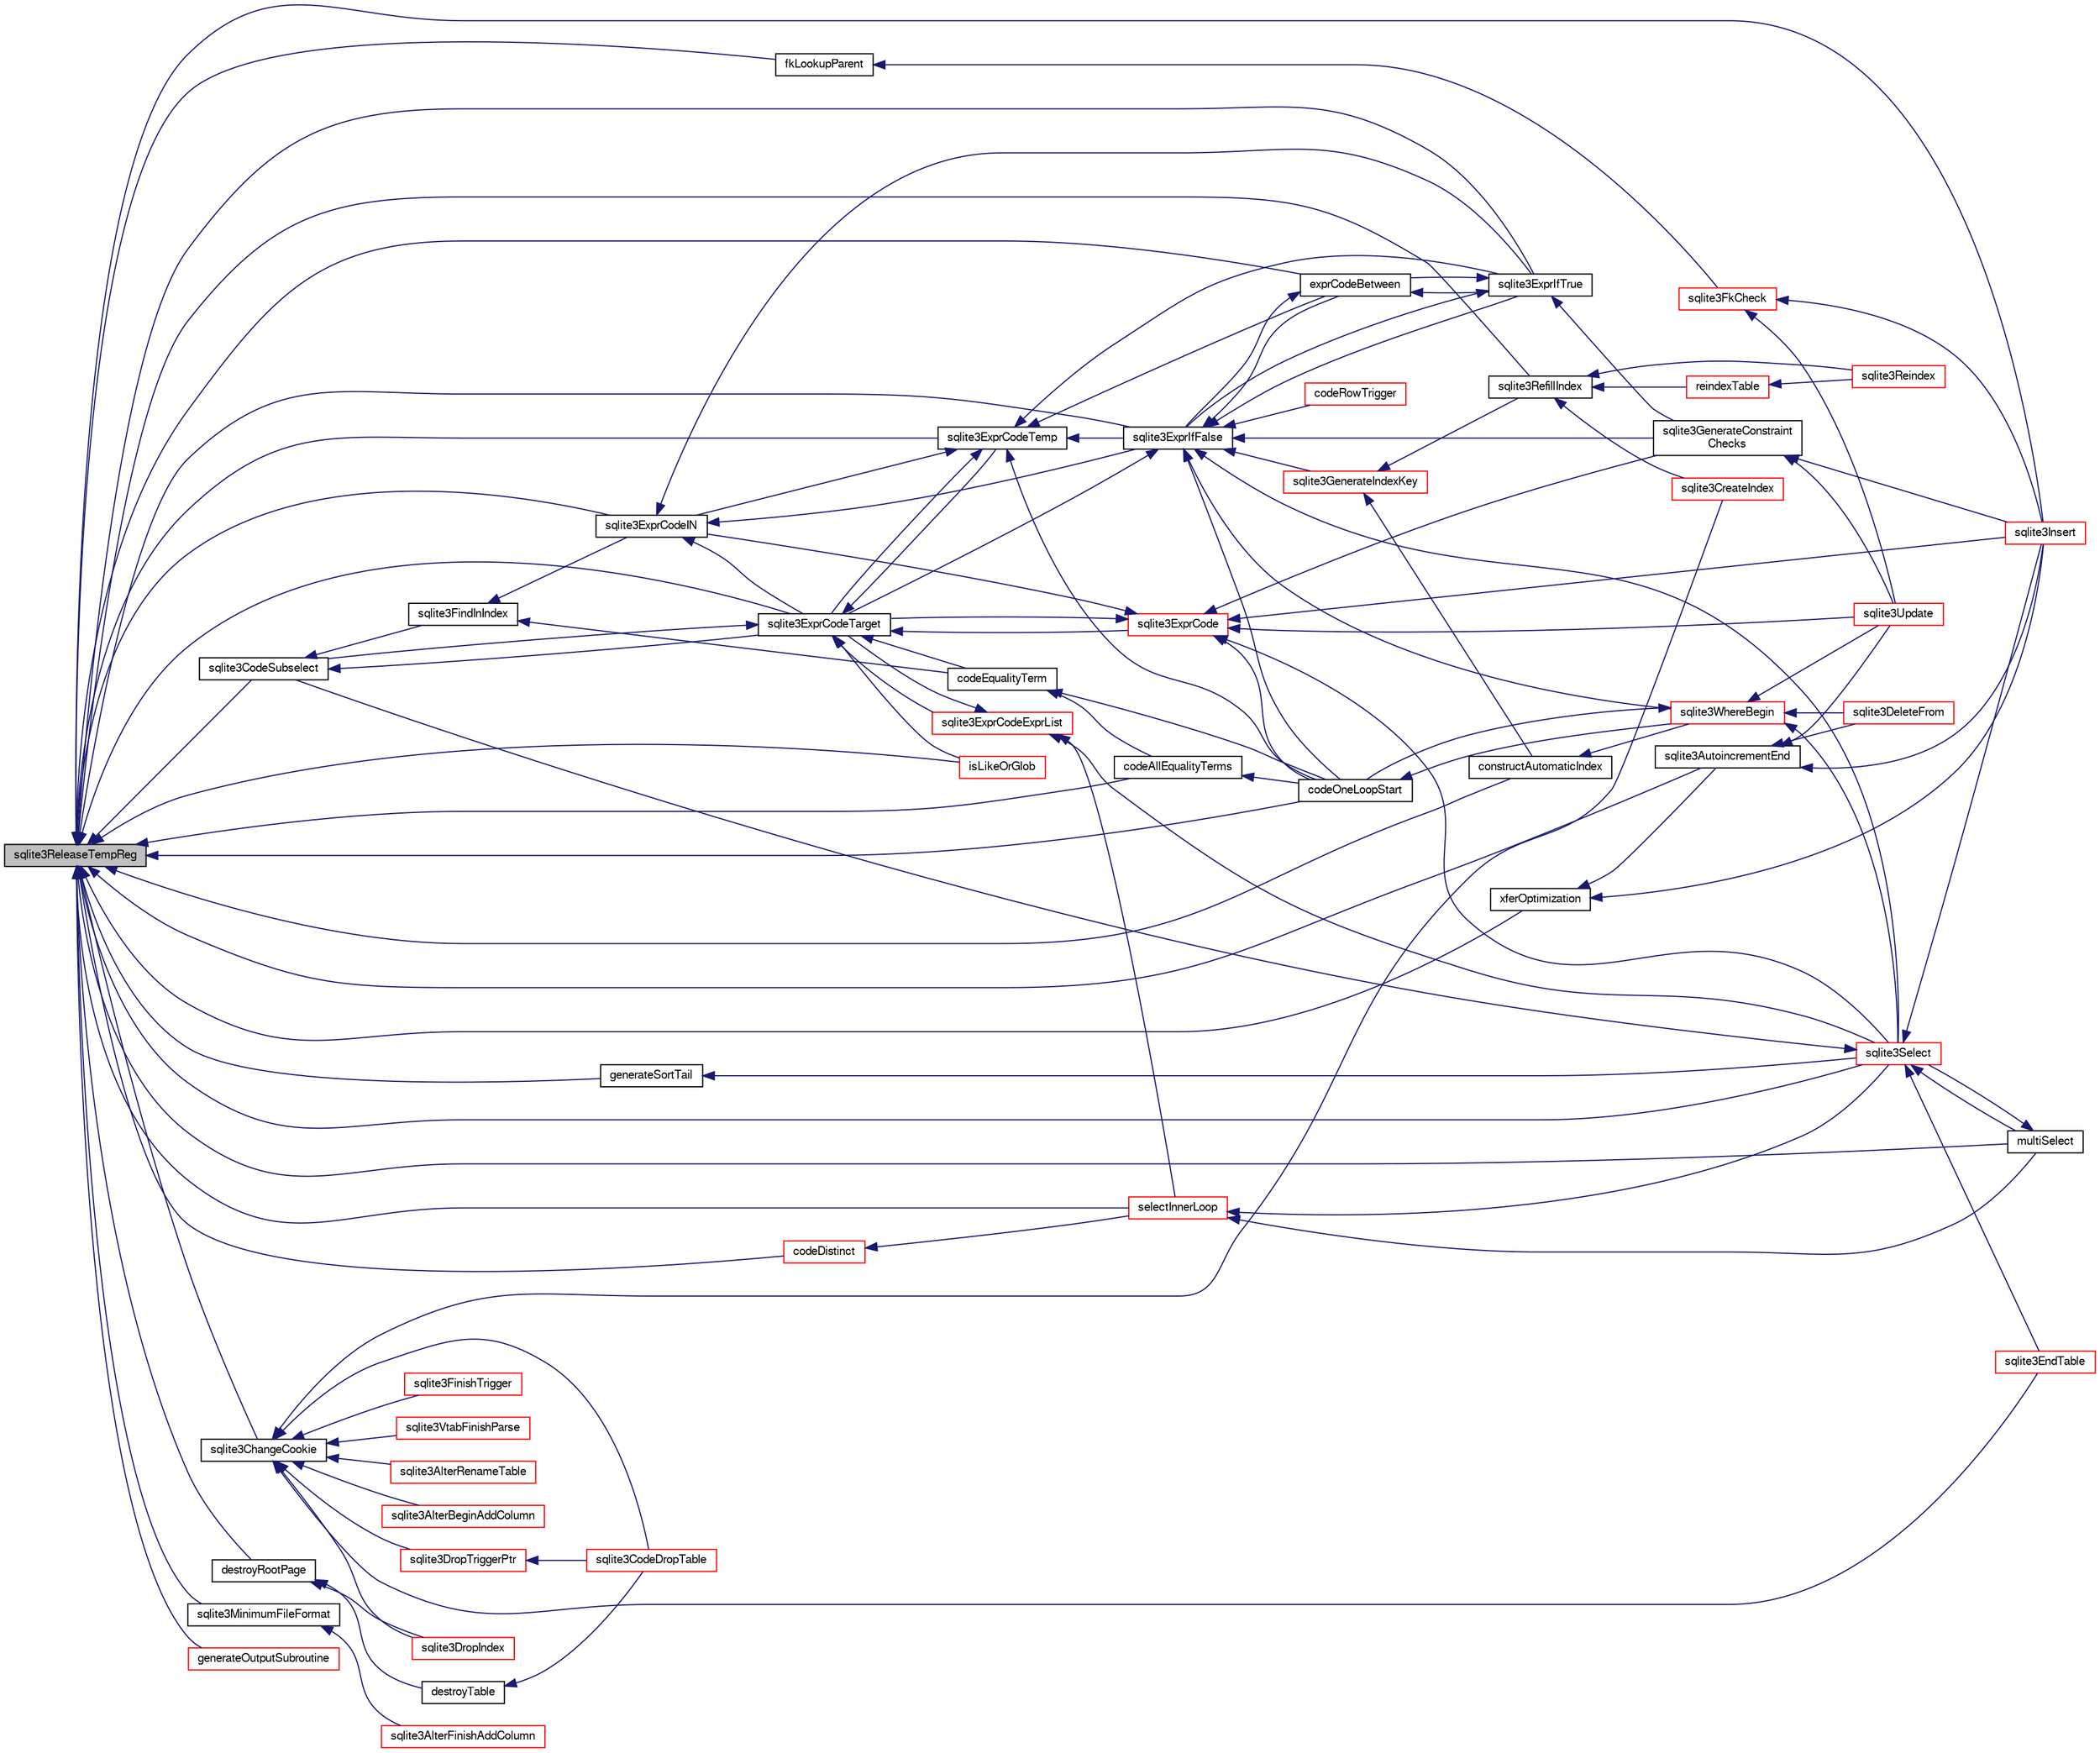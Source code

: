 digraph "sqlite3ReleaseTempReg"
{
  edge [fontname="FreeSans",fontsize="10",labelfontname="FreeSans",labelfontsize="10"];
  node [fontname="FreeSans",fontsize="10",shape=record];
  rankdir="LR";
  Node673552 [label="sqlite3ReleaseTempReg",height=0.2,width=0.4,color="black", fillcolor="grey75", style="filled", fontcolor="black"];
  Node673552 -> Node673553 [dir="back",color="midnightblue",fontsize="10",style="solid",fontname="FreeSans"];
  Node673553 [label="sqlite3CodeSubselect",height=0.2,width=0.4,color="black", fillcolor="white", style="filled",URL="$sqlite3_8c.html#aa69b46d2204a1d1b110107a1be12ee0c"];
  Node673553 -> Node673554 [dir="back",color="midnightblue",fontsize="10",style="solid",fontname="FreeSans"];
  Node673554 [label="sqlite3FindInIndex",height=0.2,width=0.4,color="black", fillcolor="white", style="filled",URL="$sqlite3_8c.html#af7d8c56ab0231f44bb5f87b3fafeffb2"];
  Node673554 -> Node673555 [dir="back",color="midnightblue",fontsize="10",style="solid",fontname="FreeSans"];
  Node673555 [label="sqlite3ExprCodeIN",height=0.2,width=0.4,color="black", fillcolor="white", style="filled",URL="$sqlite3_8c.html#ad9cf4f5b5ffb90c24a4a0900c8626193"];
  Node673555 -> Node673556 [dir="back",color="midnightblue",fontsize="10",style="solid",fontname="FreeSans"];
  Node673556 [label="sqlite3ExprCodeTarget",height=0.2,width=0.4,color="black", fillcolor="white", style="filled",URL="$sqlite3_8c.html#a4f308397a0a3ed299ed31aaa1ae2a293"];
  Node673556 -> Node673553 [dir="back",color="midnightblue",fontsize="10",style="solid",fontname="FreeSans"];
  Node673556 -> Node673557 [dir="back",color="midnightblue",fontsize="10",style="solid",fontname="FreeSans"];
  Node673557 [label="sqlite3ExprCodeTemp",height=0.2,width=0.4,color="black", fillcolor="white", style="filled",URL="$sqlite3_8c.html#a3bc5c1ccb3c5851847e2aeb4a84ae1fc"];
  Node673557 -> Node673555 [dir="back",color="midnightblue",fontsize="10",style="solid",fontname="FreeSans"];
  Node673557 -> Node673556 [dir="back",color="midnightblue",fontsize="10",style="solid",fontname="FreeSans"];
  Node673557 -> Node673558 [dir="back",color="midnightblue",fontsize="10",style="solid",fontname="FreeSans"];
  Node673558 [label="exprCodeBetween",height=0.2,width=0.4,color="black", fillcolor="white", style="filled",URL="$sqlite3_8c.html#abd053493214542bca8f406f42145d173"];
  Node673558 -> Node673559 [dir="back",color="midnightblue",fontsize="10",style="solid",fontname="FreeSans"];
  Node673559 [label="sqlite3ExprIfTrue",height=0.2,width=0.4,color="black", fillcolor="white", style="filled",URL="$sqlite3_8c.html#ad93a55237c23e1b743ab1f59df1a1444"];
  Node673559 -> Node673558 [dir="back",color="midnightblue",fontsize="10",style="solid",fontname="FreeSans"];
  Node673559 -> Node673560 [dir="back",color="midnightblue",fontsize="10",style="solid",fontname="FreeSans"];
  Node673560 [label="sqlite3ExprIfFalse",height=0.2,width=0.4,color="black", fillcolor="white", style="filled",URL="$sqlite3_8c.html#af97ecccb5d56e321e118414b08f65b71"];
  Node673560 -> Node673556 [dir="back",color="midnightblue",fontsize="10",style="solid",fontname="FreeSans"];
  Node673560 -> Node673558 [dir="back",color="midnightblue",fontsize="10",style="solid",fontname="FreeSans"];
  Node673560 -> Node673559 [dir="back",color="midnightblue",fontsize="10",style="solid",fontname="FreeSans"];
  Node673560 -> Node673561 [dir="back",color="midnightblue",fontsize="10",style="solid",fontname="FreeSans"];
  Node673561 [label="sqlite3GenerateIndexKey",height=0.2,width=0.4,color="red", fillcolor="white", style="filled",URL="$sqlite3_8c.html#ab85ac93d5c5e6760f45f07897be7f272"];
  Node673561 -> Node673562 [dir="back",color="midnightblue",fontsize="10",style="solid",fontname="FreeSans"];
  Node673562 [label="sqlite3RefillIndex",height=0.2,width=0.4,color="black", fillcolor="white", style="filled",URL="$sqlite3_8c.html#a17be5b679d9181b961ea9ba4a18d4f80"];
  Node673562 -> Node673563 [dir="back",color="midnightblue",fontsize="10",style="solid",fontname="FreeSans"];
  Node673563 [label="sqlite3CreateIndex",height=0.2,width=0.4,color="red", fillcolor="white", style="filled",URL="$sqlite3_8c.html#a8dbe5e590ab6c58a8c45f34f7c81e825"];
  Node673562 -> Node673570 [dir="back",color="midnightblue",fontsize="10",style="solid",fontname="FreeSans"];
  Node673570 [label="reindexTable",height=0.2,width=0.4,color="red", fillcolor="white", style="filled",URL="$sqlite3_8c.html#aaa297e36c19aa0d39c60bf95a03b04b6"];
  Node673570 -> Node673572 [dir="back",color="midnightblue",fontsize="10",style="solid",fontname="FreeSans"];
  Node673572 [label="sqlite3Reindex",height=0.2,width=0.4,color="red", fillcolor="white", style="filled",URL="$sqlite3_8c.html#abd189e31189391e1ef114b413ff4abbf"];
  Node673562 -> Node673572 [dir="back",color="midnightblue",fontsize="10",style="solid",fontname="FreeSans"];
  Node673561 -> Node673589 [dir="back",color="midnightblue",fontsize="10",style="solid",fontname="FreeSans"];
  Node673589 [label="constructAutomaticIndex",height=0.2,width=0.4,color="black", fillcolor="white", style="filled",URL="$sqlite3_8c.html#aad43d38bc718f4c8e8d0dd8f33ed526f"];
  Node673589 -> Node673590 [dir="back",color="midnightblue",fontsize="10",style="solid",fontname="FreeSans"];
  Node673590 [label="sqlite3WhereBegin",height=0.2,width=0.4,color="red", fillcolor="white", style="filled",URL="$sqlite3_8c.html#acad049f5c9a96a8118cffd5e5ce89f7c"];
  Node673590 -> Node673575 [dir="back",color="midnightblue",fontsize="10",style="solid",fontname="FreeSans"];
  Node673575 [label="sqlite3DeleteFrom",height=0.2,width=0.4,color="red", fillcolor="white", style="filled",URL="$sqlite3_8c.html#ab9b4b45349188b49eabb23f94608a091"];
  Node673590 -> Node673593 [dir="back",color="midnightblue",fontsize="10",style="solid",fontname="FreeSans"];
  Node673593 [label="sqlite3Select",height=0.2,width=0.4,color="red", fillcolor="white", style="filled",URL="$sqlite3_8c.html#a2465ee8c956209ba4b272477b7c21a45"];
  Node673593 -> Node673553 [dir="back",color="midnightblue",fontsize="10",style="solid",fontname="FreeSans"];
  Node673593 -> Node673568 [dir="back",color="midnightblue",fontsize="10",style="solid",fontname="FreeSans"];
  Node673568 [label="sqlite3EndTable",height=0.2,width=0.4,color="red", fillcolor="white", style="filled",URL="$sqlite3_8c.html#a7b5f2c66c0f0b6f819d970ca389768b0"];
  Node673593 -> Node673585 [dir="back",color="midnightblue",fontsize="10",style="solid",fontname="FreeSans"];
  Node673585 [label="sqlite3Insert",height=0.2,width=0.4,color="red", fillcolor="white", style="filled",URL="$sqlite3_8c.html#a5b17c9c2000bae6bdff8e6be48d7dc2b"];
  Node673593 -> Node673596 [dir="back",color="midnightblue",fontsize="10",style="solid",fontname="FreeSans"];
  Node673596 [label="multiSelect",height=0.2,width=0.4,color="black", fillcolor="white", style="filled",URL="$sqlite3_8c.html#a6456c61f3d9b2389738753cedfa24fa7"];
  Node673596 -> Node673593 [dir="back",color="midnightblue",fontsize="10",style="solid",fontname="FreeSans"];
  Node673590 -> Node673583 [dir="back",color="midnightblue",fontsize="10",style="solid",fontname="FreeSans"];
  Node673583 [label="sqlite3Update",height=0.2,width=0.4,color="red", fillcolor="white", style="filled",URL="$sqlite3_8c.html#ac5aa67c46e8cc8174566fabe6809fafa"];
  Node673590 -> Node673599 [dir="back",color="midnightblue",fontsize="10",style="solid",fontname="FreeSans"];
  Node673599 [label="codeOneLoopStart",height=0.2,width=0.4,color="black", fillcolor="white", style="filled",URL="$sqlite3_8c.html#aa868875120b151c169cc79139ed6e008"];
  Node673599 -> Node673590 [dir="back",color="midnightblue",fontsize="10",style="solid",fontname="FreeSans"];
  Node673560 -> Node673587 [dir="back",color="midnightblue",fontsize="10",style="solid",fontname="FreeSans"];
  Node673587 [label="sqlite3GenerateConstraint\lChecks",height=0.2,width=0.4,color="black", fillcolor="white", style="filled",URL="$sqlite3_8c.html#aef639c1e6a0c0a67ca6e7690ad931bd2"];
  Node673587 -> Node673585 [dir="back",color="midnightblue",fontsize="10",style="solid",fontname="FreeSans"];
  Node673587 -> Node673583 [dir="back",color="midnightblue",fontsize="10",style="solid",fontname="FreeSans"];
  Node673560 -> Node673593 [dir="back",color="midnightblue",fontsize="10",style="solid",fontname="FreeSans"];
  Node673560 -> Node673579 [dir="back",color="midnightblue",fontsize="10",style="solid",fontname="FreeSans"];
  Node673579 [label="codeRowTrigger",height=0.2,width=0.4,color="red", fillcolor="white", style="filled",URL="$sqlite3_8c.html#a463cea5aaaf388b560b206570a0022fc"];
  Node673560 -> Node673599 [dir="back",color="midnightblue",fontsize="10",style="solid",fontname="FreeSans"];
  Node673560 -> Node673590 [dir="back",color="midnightblue",fontsize="10",style="solid",fontname="FreeSans"];
  Node673559 -> Node673587 [dir="back",color="midnightblue",fontsize="10",style="solid",fontname="FreeSans"];
  Node673558 -> Node673560 [dir="back",color="midnightblue",fontsize="10",style="solid",fontname="FreeSans"];
  Node673557 -> Node673559 [dir="back",color="midnightblue",fontsize="10",style="solid",fontname="FreeSans"];
  Node673557 -> Node673560 [dir="back",color="midnightblue",fontsize="10",style="solid",fontname="FreeSans"];
  Node673557 -> Node673599 [dir="back",color="midnightblue",fontsize="10",style="solid",fontname="FreeSans"];
  Node673556 -> Node673600 [dir="back",color="midnightblue",fontsize="10",style="solid",fontname="FreeSans"];
  Node673600 [label="sqlite3ExprCode",height=0.2,width=0.4,color="red", fillcolor="white", style="filled",URL="$sqlite3_8c.html#a75f270fb0b111b86924cca4ea507b417"];
  Node673600 -> Node673555 [dir="back",color="midnightblue",fontsize="10",style="solid",fontname="FreeSans"];
  Node673600 -> Node673556 [dir="back",color="midnightblue",fontsize="10",style="solid",fontname="FreeSans"];
  Node673600 -> Node673585 [dir="back",color="midnightblue",fontsize="10",style="solid",fontname="FreeSans"];
  Node673600 -> Node673587 [dir="back",color="midnightblue",fontsize="10",style="solid",fontname="FreeSans"];
  Node673600 -> Node673593 [dir="back",color="midnightblue",fontsize="10",style="solid",fontname="FreeSans"];
  Node673600 -> Node673583 [dir="back",color="midnightblue",fontsize="10",style="solid",fontname="FreeSans"];
  Node673600 -> Node673599 [dir="back",color="midnightblue",fontsize="10",style="solid",fontname="FreeSans"];
  Node673556 -> Node673609 [dir="back",color="midnightblue",fontsize="10",style="solid",fontname="FreeSans"];
  Node673609 [label="sqlite3ExprCodeExprList",height=0.2,width=0.4,color="red", fillcolor="white", style="filled",URL="$sqlite3_8c.html#a05b2b3dc3de7565de24eb3a2ff4e9566"];
  Node673609 -> Node673556 [dir="back",color="midnightblue",fontsize="10",style="solid",fontname="FreeSans"];
  Node673609 -> Node673611 [dir="back",color="midnightblue",fontsize="10",style="solid",fontname="FreeSans"];
  Node673611 [label="selectInnerLoop",height=0.2,width=0.4,color="red", fillcolor="white", style="filled",URL="$sqlite3_8c.html#ababe0933661ebe67eb0e6074bb1fd411"];
  Node673611 -> Node673596 [dir="back",color="midnightblue",fontsize="10",style="solid",fontname="FreeSans"];
  Node673611 -> Node673593 [dir="back",color="midnightblue",fontsize="10",style="solid",fontname="FreeSans"];
  Node673609 -> Node673593 [dir="back",color="midnightblue",fontsize="10",style="solid",fontname="FreeSans"];
  Node673556 -> Node673612 [dir="back",color="midnightblue",fontsize="10",style="solid",fontname="FreeSans"];
  Node673612 [label="isLikeOrGlob",height=0.2,width=0.4,color="red", fillcolor="white", style="filled",URL="$sqlite3_8c.html#a6c38e495198bf8976f68d1a6ebd74a50"];
  Node673556 -> Node673621 [dir="back",color="midnightblue",fontsize="10",style="solid",fontname="FreeSans"];
  Node673621 [label="codeEqualityTerm",height=0.2,width=0.4,color="black", fillcolor="white", style="filled",URL="$sqlite3_8c.html#ad88a57073f031452c9843e97f15acc47"];
  Node673621 -> Node673622 [dir="back",color="midnightblue",fontsize="10",style="solid",fontname="FreeSans"];
  Node673622 [label="codeAllEqualityTerms",height=0.2,width=0.4,color="black", fillcolor="white", style="filled",URL="$sqlite3_8c.html#a3095598b812500a4efe41bf17cd49381"];
  Node673622 -> Node673599 [dir="back",color="midnightblue",fontsize="10",style="solid",fontname="FreeSans"];
  Node673621 -> Node673599 [dir="back",color="midnightblue",fontsize="10",style="solid",fontname="FreeSans"];
  Node673555 -> Node673559 [dir="back",color="midnightblue",fontsize="10",style="solid",fontname="FreeSans"];
  Node673555 -> Node673560 [dir="back",color="midnightblue",fontsize="10",style="solid",fontname="FreeSans"];
  Node673554 -> Node673621 [dir="back",color="midnightblue",fontsize="10",style="solid",fontname="FreeSans"];
  Node673553 -> Node673556 [dir="back",color="midnightblue",fontsize="10",style="solid",fontname="FreeSans"];
  Node673552 -> Node673555 [dir="back",color="midnightblue",fontsize="10",style="solid",fontname="FreeSans"];
  Node673552 -> Node673556 [dir="back",color="midnightblue",fontsize="10",style="solid",fontname="FreeSans"];
  Node673552 -> Node673557 [dir="back",color="midnightblue",fontsize="10",style="solid",fontname="FreeSans"];
  Node673552 -> Node673558 [dir="back",color="midnightblue",fontsize="10",style="solid",fontname="FreeSans"];
  Node673552 -> Node673559 [dir="back",color="midnightblue",fontsize="10",style="solid",fontname="FreeSans"];
  Node673552 -> Node673560 [dir="back",color="midnightblue",fontsize="10",style="solid",fontname="FreeSans"];
  Node673552 -> Node673623 [dir="back",color="midnightblue",fontsize="10",style="solid",fontname="FreeSans"];
  Node673623 [label="sqlite3MinimumFileFormat",height=0.2,width=0.4,color="black", fillcolor="white", style="filled",URL="$sqlite3_8c.html#afda39106451b0eb062fa54d5b9d36aec"];
  Node673623 -> Node673624 [dir="back",color="midnightblue",fontsize="10",style="solid",fontname="FreeSans"];
  Node673624 [label="sqlite3AlterFinishAddColumn",height=0.2,width=0.4,color="red", fillcolor="white", style="filled",URL="$sqlite3_8c.html#a392e1e5be904b01216faae16a77c2c31"];
  Node673552 -> Node673625 [dir="back",color="midnightblue",fontsize="10",style="solid",fontname="FreeSans"];
  Node673625 [label="sqlite3ChangeCookie",height=0.2,width=0.4,color="black", fillcolor="white", style="filled",URL="$sqlite3_8c.html#a0ef89bb4c4f2d45de9f462e63cbfddec"];
  Node673625 -> Node673626 [dir="back",color="midnightblue",fontsize="10",style="solid",fontname="FreeSans"];
  Node673626 [label="sqlite3AlterRenameTable",height=0.2,width=0.4,color="red", fillcolor="white", style="filled",URL="$sqlite3_8c.html#aa5cfdb507ff74e559f2efb0318c96d2c"];
  Node673625 -> Node673627 [dir="back",color="midnightblue",fontsize="10",style="solid",fontname="FreeSans"];
  Node673627 [label="sqlite3AlterBeginAddColumn",height=0.2,width=0.4,color="red", fillcolor="white", style="filled",URL="$sqlite3_8c.html#a884f7bc342f8753d938ae1f1b9157d2d"];
  Node673625 -> Node673568 [dir="back",color="midnightblue",fontsize="10",style="solid",fontname="FreeSans"];
  Node673625 -> Node673628 [dir="back",color="midnightblue",fontsize="10",style="solid",fontname="FreeSans"];
  Node673628 [label="sqlite3CodeDropTable",height=0.2,width=0.4,color="red", fillcolor="white", style="filled",URL="$sqlite3_8c.html#aaf9a8d65346dc15bfcd60bc48e885f46"];
  Node673625 -> Node673563 [dir="back",color="midnightblue",fontsize="10",style="solid",fontname="FreeSans"];
  Node673625 -> Node673629 [dir="back",color="midnightblue",fontsize="10",style="solid",fontname="FreeSans"];
  Node673629 [label="sqlite3DropIndex",height=0.2,width=0.4,color="red", fillcolor="white", style="filled",URL="$sqlite3_8c.html#a3ffd2536f34a0cf6d427710b06b71e83"];
  Node673625 -> Node673630 [dir="back",color="midnightblue",fontsize="10",style="solid",fontname="FreeSans"];
  Node673630 [label="sqlite3FinishTrigger",height=0.2,width=0.4,color="red", fillcolor="white", style="filled",URL="$sqlite3_8c.html#a15231afa0ac739363aee4cdb88380886"];
  Node673625 -> Node673631 [dir="back",color="midnightblue",fontsize="10",style="solid",fontname="FreeSans"];
  Node673631 [label="sqlite3DropTriggerPtr",height=0.2,width=0.4,color="red", fillcolor="white", style="filled",URL="$sqlite3_8c.html#aa3a84617bfc76be1c61c27fc2b6d0b17"];
  Node673631 -> Node673628 [dir="back",color="midnightblue",fontsize="10",style="solid",fontname="FreeSans"];
  Node673625 -> Node673633 [dir="back",color="midnightblue",fontsize="10",style="solid",fontname="FreeSans"];
  Node673633 [label="sqlite3VtabFinishParse",height=0.2,width=0.4,color="red", fillcolor="white", style="filled",URL="$sqlite3_8c.html#a31979f7a03df3cc53c4189dd1f3ea24c"];
  Node673552 -> Node673634 [dir="back",color="midnightblue",fontsize="10",style="solid",fontname="FreeSans"];
  Node673634 [label="destroyRootPage",height=0.2,width=0.4,color="black", fillcolor="white", style="filled",URL="$sqlite3_8c.html#a117f2ef54e18f018369a4da17d1a0881"];
  Node673634 -> Node673635 [dir="back",color="midnightblue",fontsize="10",style="solid",fontname="FreeSans"];
  Node673635 [label="destroyTable",height=0.2,width=0.4,color="black", fillcolor="white", style="filled",URL="$sqlite3_8c.html#af9dd6dd5525753fa1319b280d8280b1e"];
  Node673635 -> Node673628 [dir="back",color="midnightblue",fontsize="10",style="solid",fontname="FreeSans"];
  Node673634 -> Node673629 [dir="back",color="midnightblue",fontsize="10",style="solid",fontname="FreeSans"];
  Node673552 -> Node673562 [dir="back",color="midnightblue",fontsize="10",style="solid",fontname="FreeSans"];
  Node673552 -> Node673636 [dir="back",color="midnightblue",fontsize="10",style="solid",fontname="FreeSans"];
  Node673636 [label="fkLookupParent",height=0.2,width=0.4,color="black", fillcolor="white", style="filled",URL="$sqlite3_8c.html#ac7b0111b1d2e3305a38874a645a86d06"];
  Node673636 -> Node673592 [dir="back",color="midnightblue",fontsize="10",style="solid",fontname="FreeSans"];
  Node673592 [label="sqlite3FkCheck",height=0.2,width=0.4,color="red", fillcolor="white", style="filled",URL="$sqlite3_8c.html#aa38fb76c7d6f48f19772877a41703b92"];
  Node673592 -> Node673585 [dir="back",color="midnightblue",fontsize="10",style="solid",fontname="FreeSans"];
  Node673592 -> Node673583 [dir="back",color="midnightblue",fontsize="10",style="solid",fontname="FreeSans"];
  Node673552 -> Node673637 [dir="back",color="midnightblue",fontsize="10",style="solid",fontname="FreeSans"];
  Node673637 [label="sqlite3AutoincrementEnd",height=0.2,width=0.4,color="black", fillcolor="white", style="filled",URL="$sqlite3_8c.html#ad8f51f6ea684367030cd9c09234374e7"];
  Node673637 -> Node673575 [dir="back",color="midnightblue",fontsize="10",style="solid",fontname="FreeSans"];
  Node673637 -> Node673585 [dir="back",color="midnightblue",fontsize="10",style="solid",fontname="FreeSans"];
  Node673637 -> Node673583 [dir="back",color="midnightblue",fontsize="10",style="solid",fontname="FreeSans"];
  Node673552 -> Node673585 [dir="back",color="midnightblue",fontsize="10",style="solid",fontname="FreeSans"];
  Node673552 -> Node673638 [dir="back",color="midnightblue",fontsize="10",style="solid",fontname="FreeSans"];
  Node673638 [label="xferOptimization",height=0.2,width=0.4,color="black", fillcolor="white", style="filled",URL="$sqlite3_8c.html#ae85c90f7d064fe83f4ed930e708855d2"];
  Node673638 -> Node673637 [dir="back",color="midnightblue",fontsize="10",style="solid",fontname="FreeSans"];
  Node673638 -> Node673585 [dir="back",color="midnightblue",fontsize="10",style="solid",fontname="FreeSans"];
  Node673552 -> Node673639 [dir="back",color="midnightblue",fontsize="10",style="solid",fontname="FreeSans"];
  Node673639 [label="codeDistinct",height=0.2,width=0.4,color="red", fillcolor="white", style="filled",URL="$sqlite3_8c.html#a7a4cdd9ae98f5251ba7bae7b26984f21"];
  Node673639 -> Node673611 [dir="back",color="midnightblue",fontsize="10",style="solid",fontname="FreeSans"];
  Node673552 -> Node673611 [dir="back",color="midnightblue",fontsize="10",style="solid",fontname="FreeSans"];
  Node673552 -> Node673640 [dir="back",color="midnightblue",fontsize="10",style="solid",fontname="FreeSans"];
  Node673640 [label="generateSortTail",height=0.2,width=0.4,color="black", fillcolor="white", style="filled",URL="$sqlite3_8c.html#a765aecda0868f07068f466b0ad2a103e"];
  Node673640 -> Node673593 [dir="back",color="midnightblue",fontsize="10",style="solid",fontname="FreeSans"];
  Node673552 -> Node673596 [dir="back",color="midnightblue",fontsize="10",style="solid",fontname="FreeSans"];
  Node673552 -> Node673641 [dir="back",color="midnightblue",fontsize="10",style="solid",fontname="FreeSans"];
  Node673641 [label="generateOutputSubroutine",height=0.2,width=0.4,color="red", fillcolor="white", style="filled",URL="$sqlite3_8c.html#a726cb50d2916b29ad5dc1e51f635af25"];
  Node673552 -> Node673593 [dir="back",color="midnightblue",fontsize="10",style="solid",fontname="FreeSans"];
  Node673552 -> Node673612 [dir="back",color="midnightblue",fontsize="10",style="solid",fontname="FreeSans"];
  Node673552 -> Node673589 [dir="back",color="midnightblue",fontsize="10",style="solid",fontname="FreeSans"];
  Node673552 -> Node673622 [dir="back",color="midnightblue",fontsize="10",style="solid",fontname="FreeSans"];
  Node673552 -> Node673599 [dir="back",color="midnightblue",fontsize="10",style="solid",fontname="FreeSans"];
}
